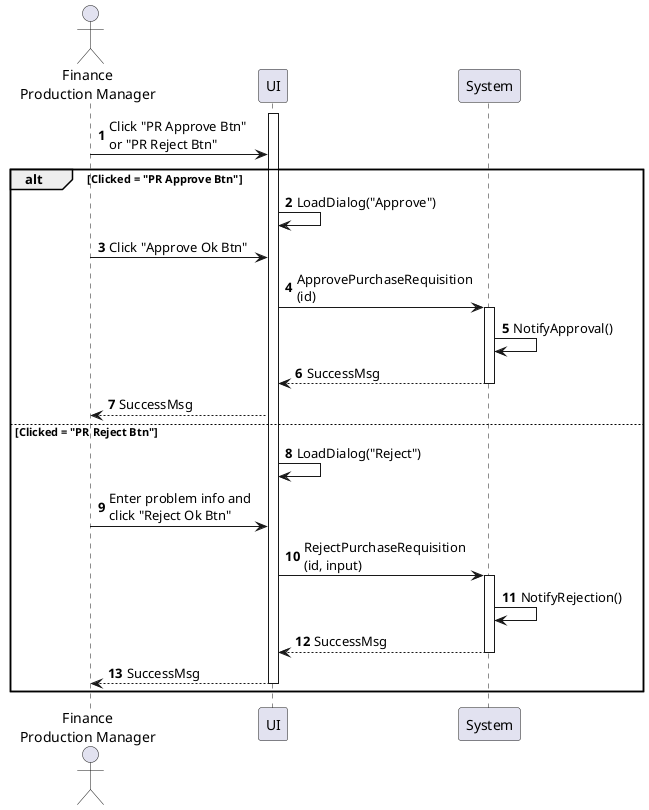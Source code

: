 @startuml purchase-requisition-approve
autonumber

actor "Finance\nProduction Manager" as a
participant UI as f
participant System as b

activate f
a -> f : Click "PR Approve Btn"\nor "PR Reject Btn"

alt Clicked = "PR Approve Btn"
    f -> f : LoadDialog("Approve")
    a -> f : Click "Approve Ok Btn"
    f -> b : ApprovePurchaseRequisition\n(id)
    activate b
    b -> b : NotifyApproval()
    b --> f : SuccessMsg
    deactivate b
    f --> a : SuccessMsg
else Clicked = "PR Reject Btn"
    f -> f : LoadDialog("Reject")
    a -> f : Enter problem info and\nclick "Reject Ok Btn"
    f -> b : RejectPurchaseRequisition\n(id, input)
    activate b
    b -> b : NotifyRejection()
    return SuccessMsg
    f --> a : SuccessMsg
    deactivate f
end
@enduml